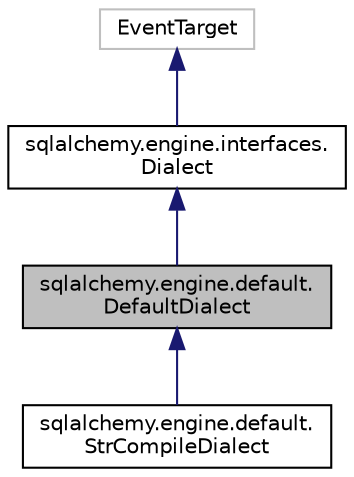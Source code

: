 digraph "sqlalchemy.engine.default.DefaultDialect"
{
 // LATEX_PDF_SIZE
  edge [fontname="Helvetica",fontsize="10",labelfontname="Helvetica",labelfontsize="10"];
  node [fontname="Helvetica",fontsize="10",shape=record];
  Node1 [label="sqlalchemy.engine.default.\lDefaultDialect",height=0.2,width=0.4,color="black", fillcolor="grey75", style="filled", fontcolor="black",tooltip=" "];
  Node2 -> Node1 [dir="back",color="midnightblue",fontsize="10",style="solid",fontname="Helvetica"];
  Node2 [label="sqlalchemy.engine.interfaces.\lDialect",height=0.2,width=0.4,color="black", fillcolor="white", style="filled",URL="$classsqlalchemy_1_1engine_1_1interfaces_1_1Dialect.html",tooltip=" "];
  Node3 -> Node2 [dir="back",color="midnightblue",fontsize="10",style="solid",fontname="Helvetica"];
  Node3 [label="EventTarget",height=0.2,width=0.4,color="grey75", fillcolor="white", style="filled",tooltip=" "];
  Node1 -> Node4 [dir="back",color="midnightblue",fontsize="10",style="solid",fontname="Helvetica"];
  Node4 [label="sqlalchemy.engine.default.\lStrCompileDialect",height=0.2,width=0.4,color="black", fillcolor="white", style="filled",URL="$classsqlalchemy_1_1engine_1_1default_1_1StrCompileDialect.html",tooltip=" "];
}

